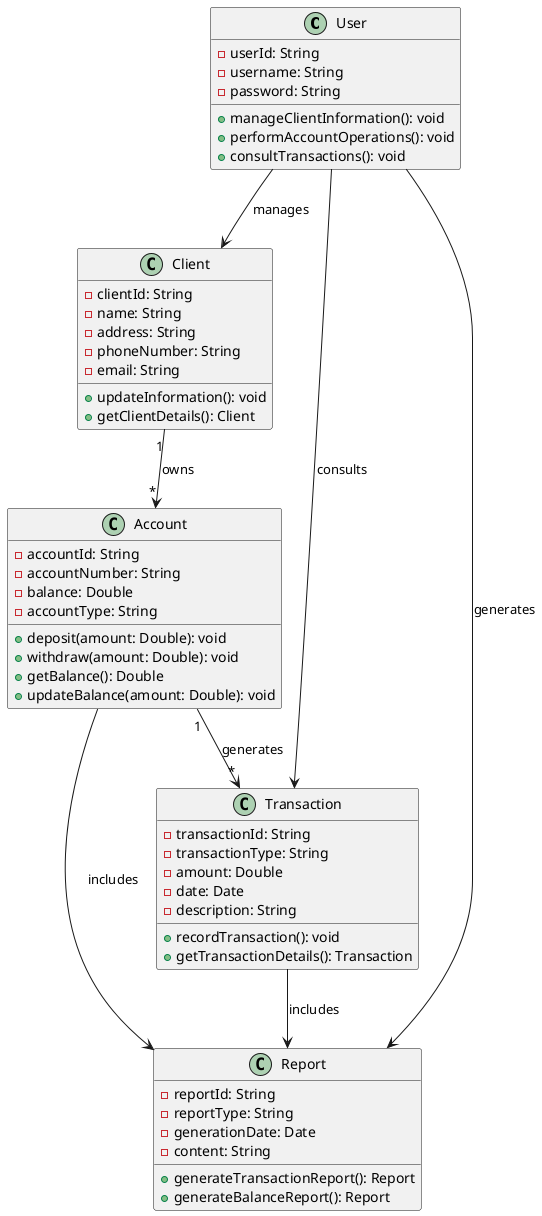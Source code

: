 @startuml
class User {
    - userId: String
    - username: String
    - password: String
    + manageClientInformation(): void
    + performAccountOperations(): void
    + consultTransactions(): void
}

class Client {
    - clientId: String
    - name: String
    - address: String
    - phoneNumber: String
    - email: String
    + updateInformation(): void
    + getClientDetails(): Client
}

class Account {
    - accountId: String
    - accountNumber: String
    - balance: Double
    - accountType: String
    + deposit(amount: Double): void
    + withdraw(amount: Double): void
    + getBalance(): Double
    + updateBalance(amount: Double): void
}

class Transaction {
    - transactionId: String
    - transactionType: String
    - amount: Double
    - date: Date
    - description: String
    + recordTransaction(): void
    + getTransactionDetails(): Transaction
}

class Report {
    - reportId: String
    - reportType: String
    - generationDate: Date
    - content: String
    + generateTransactionReport(): Report
    + generateBalanceReport(): Report
}

User --> Client : manages
Client "1" --> "*" Account : owns
Account "1" --> "*" Transaction : generates
User --> Transaction : consults
User --> Report : generates
Transaction --> Report : includes
Account --> Report : includes
@enduml